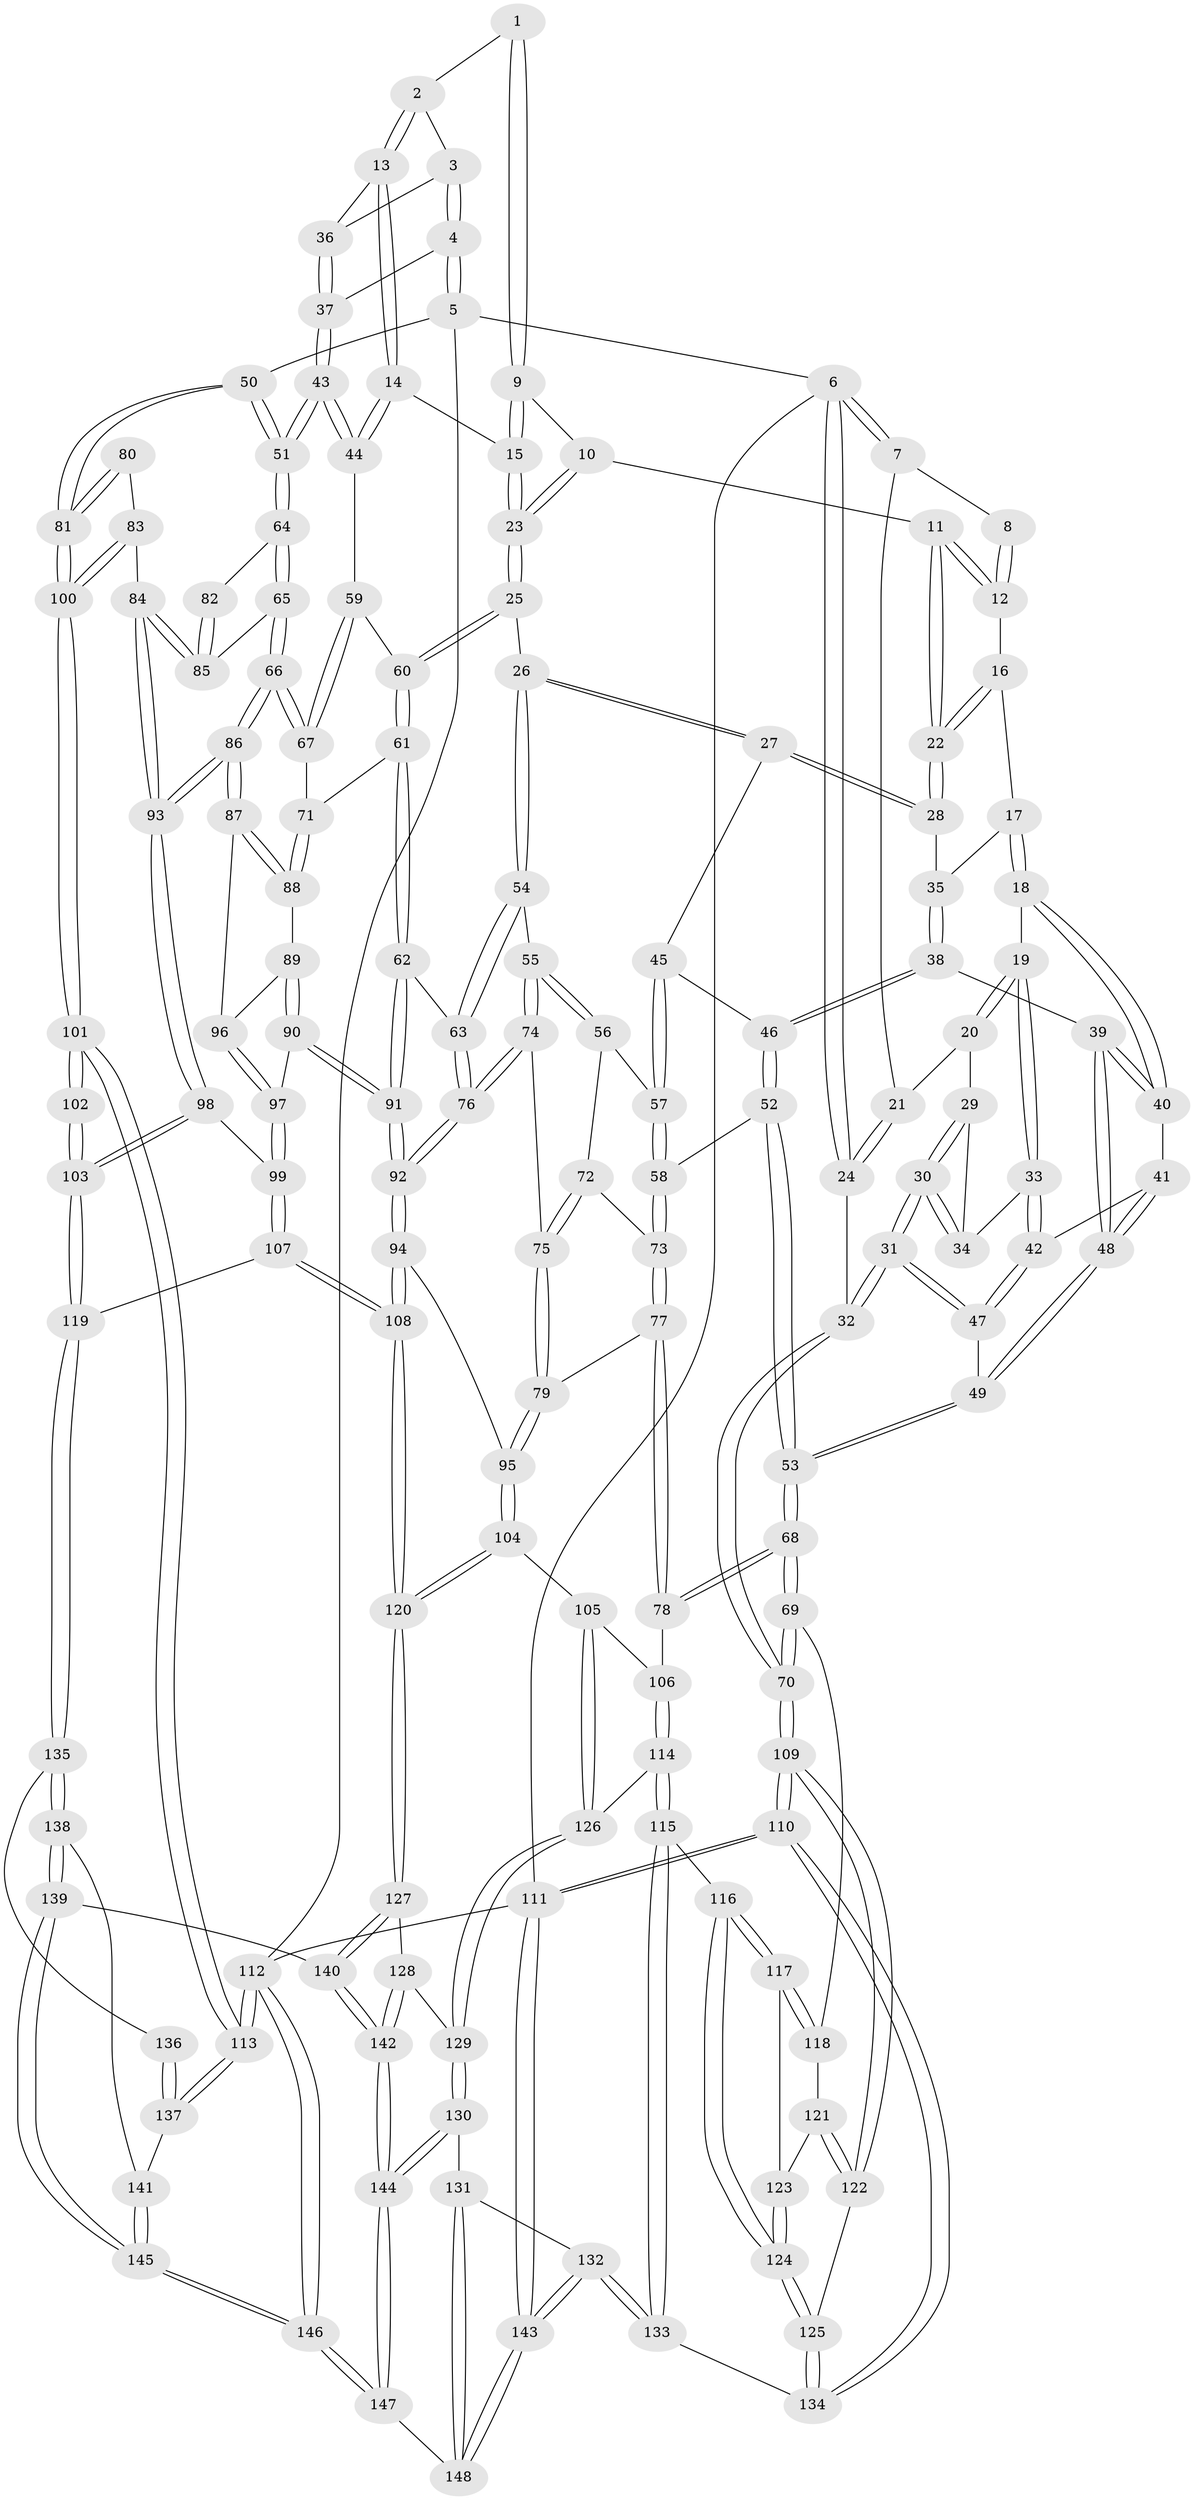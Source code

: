 // Generated by graph-tools (version 1.1) at 2025/03/03/09/25 03:03:26]
// undirected, 148 vertices, 367 edges
graph export_dot {
graph [start="1"]
  node [color=gray90,style=filled];
  1 [pos="+0.5528028495231971+0"];
  2 [pos="+0.8049214464653586+0"];
  3 [pos="+1+0"];
  4 [pos="+1+0"];
  5 [pos="+1+0"];
  6 [pos="+0+0"];
  7 [pos="+0.20672736648806977+0"];
  8 [pos="+0.37855426223500743+0"];
  9 [pos="+0.5578288188276599+0"];
  10 [pos="+0.5020177252794688+0.051232125193402374"];
  11 [pos="+0.4795162128163436+0.06511955946467073"];
  12 [pos="+0.40203905258565675+0.015845351663834002"];
  13 [pos="+0.7728198315890075+0.057712948995129756"];
  14 [pos="+0.7257558723024787+0.1540955935379368"];
  15 [pos="+0.6504925199856552+0.17389094161629912"];
  16 [pos="+0.39290436028706505+0.04749966120520569"];
  17 [pos="+0.34726100457468884+0.09199854973246367"];
  18 [pos="+0.2734484983959187+0.08268119340409169"];
  19 [pos="+0.2727402672645804+0.08230102138624455"];
  20 [pos="+0.2013943782448281+0"];
  21 [pos="+0.18913259090296278+0"];
  22 [pos="+0.45230267144699304+0.11770930179156588"];
  23 [pos="+0.6307990567354996+0.1893464188299705"];
  24 [pos="+0+0.2822271919163612"];
  25 [pos="+0.6289001776360013+0.19156124990358156"];
  26 [pos="+0.6077007889578621+0.2066632616160129"];
  27 [pos="+0.4744960176973892+0.1931776756005305"];
  28 [pos="+0.45161549462756745+0.1368583415714908"];
  29 [pos="+0.1713862051474304+0.03403406496218476"];
  30 [pos="+0.07000298566502151+0.18097475678700037"];
  31 [pos="+0+0.2590362273006789"];
  32 [pos="+0+0.2960754396908835"];
  33 [pos="+0.21846110293671736+0.18682708012084265"];
  34 [pos="+0.19017318088691948+0.17752958366652058"];
  35 [pos="+0.3607137098987844+0.11072790179626288"];
  36 [pos="+0.9255264780600472+0.08887344749843733"];
  37 [pos="+0.9419842546050259+0.16921661455593281"];
  38 [pos="+0.35742463818453285+0.22272868097787005"];
  39 [pos="+0.3394617457763135+0.21932489902610014"];
  40 [pos="+0.326569007693514+0.21012622877365913"];
  41 [pos="+0.22593448525571938+0.19637975210243672"];
  42 [pos="+0.22079682682578455+0.19134396522981548"];
  43 [pos="+0.9528508778194684+0.23710436236852436"];
  44 [pos="+0.8312568216251062+0.22852736577753585"];
  45 [pos="+0.4314331738038158+0.22203859036224738"];
  46 [pos="+0.36457324411168235+0.22687746844008766"];
  47 [pos="+0.15720099534916443+0.26714188069889877"];
  48 [pos="+0.2405923720877696+0.2976725878302924"];
  49 [pos="+0.23739592527267614+0.3063073083962476"];
  50 [pos="+1+0.26366606662776065"];
  51 [pos="+0.9623603412886212+0.24268291745343581"];
  52 [pos="+0.3398602255743738+0.3602736112125255"];
  53 [pos="+0.25238671987552846+0.38664722021471676"];
  54 [pos="+0.576250879114497+0.3330530889028949"];
  55 [pos="+0.5542939378992694+0.346965985938779"];
  56 [pos="+0.47344180838470573+0.34428267852400635"];
  57 [pos="+0.4454017040267085+0.32641860271948114"];
  58 [pos="+0.35663235227754647+0.3659301340560965"];
  59 [pos="+0.8010377205801282+0.30886293907827467"];
  60 [pos="+0.7201194273788859+0.3394658331759725"];
  61 [pos="+0.7085368275467424+0.40099041655533224"];
  62 [pos="+0.708043477325483+0.4011460994658033"];
  63 [pos="+0.6273092723196562+0.388694576304222"];
  64 [pos="+0.9083375831193987+0.38235885542301007"];
  65 [pos="+0.8880297598636167+0.39551099487068025"];
  66 [pos="+0.8411342234814199+0.42143764889445373"];
  67 [pos="+0.8136135922119752+0.39827861363584344"];
  68 [pos="+0.17979105807799892+0.4914120962977249"];
  69 [pos="+0.08191783813787075+0.5076667229154829"];
  70 [pos="+0+0.4860010472317663"];
  71 [pos="+0.7147207568035758+0.40335190612181854"];
  72 [pos="+0.4510324585818151+0.3993100167067482"];
  73 [pos="+0.37841267000748047+0.3926719576011047"];
  74 [pos="+0.5198216930649666+0.4357325088687065"];
  75 [pos="+0.4718868172859302+0.4536846173185109"];
  76 [pos="+0.6013512087220563+0.5191844303575051"];
  77 [pos="+0.41288995207683826+0.5058217584347329"];
  78 [pos="+0.24578178447184296+0.5287227056365078"];
  79 [pos="+0.42606910856833446+0.5101881483609544"];
  80 [pos="+0.9421600044788543+0.41069618997251134"];
  81 [pos="+1+0.5038625213140377"];
  82 [pos="+0.9308514084383371+0.4032290331430861"];
  83 [pos="+0.9569784436093296+0.5057308835499746"];
  84 [pos="+0.9333949881072394+0.5020552392206433"];
  85 [pos="+0.9286687118826112+0.472110651136567"];
  86 [pos="+0.8379120882971679+0.4849298753831032"];
  87 [pos="+0.8286417641388002+0.48476272953617494"];
  88 [pos="+0.7477801695968115+0.4709207818957609"];
  89 [pos="+0.7196902399712126+0.5067903604716338"];
  90 [pos="+0.6876242297872455+0.5355810221841085"];
  91 [pos="+0.6623854285010263+0.5369348138766583"];
  92 [pos="+0.6124323064525774+0.5588978124662779"];
  93 [pos="+0.8484085878345363+0.5082204791476258"];
  94 [pos="+0.6033980428893412+0.5763393998831853"];
  95 [pos="+0.47182812774218585+0.5799203365130766"];
  96 [pos="+0.7708654538595872+0.5066294191142499"];
  97 [pos="+0.7265857718294135+0.5503441310182016"];
  98 [pos="+0.8353567949889055+0.5728726892487039"];
  99 [pos="+0.8113803397635622+0.5944949780259272"];
  100 [pos="+1+0.6071996239896829"];
  101 [pos="+1+0.6078468306420803"];
  102 [pos="+1+0.6599356575722073"];
  103 [pos="+1+0.6595753653951386"];
  104 [pos="+0.4364414288777332+0.6439617127818629"];
  105 [pos="+0.43376303973444147+0.6465469045485406"];
  106 [pos="+0.2610827770095202+0.5566353798915988"];
  107 [pos="+0.7754487069793012+0.7036961574298399"];
  108 [pos="+0.6543508976332336+0.7258354212795916"];
  109 [pos="+0+1"];
  110 [pos="+0+1"];
  111 [pos="+0+1"];
  112 [pos="+1+1"];
  113 [pos="+1+0.9728454230149547"];
  114 [pos="+0.3024127391534075+0.7057443436822317"];
  115 [pos="+0.28419547049239696+0.7240004424641661"];
  116 [pos="+0.2701787092906399+0.7260327471237963"];
  117 [pos="+0.22811334103283576+0.6970640412356836"];
  118 [pos="+0.10384574405264224+0.5513503911043317"];
  119 [pos="+0.8134574373687714+0.7290501575203556"];
  120 [pos="+0.6288502995267298+0.7663446807945421"];
  121 [pos="+0.15110342746742086+0.6793945297329296"];
  122 [pos="+0.13318555713517996+0.772777932494533"];
  123 [pos="+0.17078160282642166+0.6978556298514107"];
  124 [pos="+0.20544325959729107+0.7594149859992986"];
  125 [pos="+0.19835338264898353+0.7672882081439824"];
  126 [pos="+0.39990999145362127+0.7086225957414685"];
  127 [pos="+0.6234763493546706+0.7795973729565293"];
  128 [pos="+0.5380522262027952+0.8151880353578111"];
  129 [pos="+0.45305950777291+0.8191470144592562"];
  130 [pos="+0.41363960975372616+0.863997915799915"];
  131 [pos="+0.34076209692789416+0.8840170762601431"];
  132 [pos="+0.3297224785439558+0.8843126290624891"];
  133 [pos="+0.3029802538863549+0.8532006330123548"];
  134 [pos="+0.21518133338671358+0.8356331552415232"];
  135 [pos="+0.8368005082993226+0.7836500285859357"];
  136 [pos="+0.9766766103795045+0.7530197377037471"];
  137 [pos="+0.9150242738451102+0.8682803457534833"];
  138 [pos="+0.8504375410070633+0.8295989804937721"];
  139 [pos="+0.6990512879219966+0.8999207163213355"];
  140 [pos="+0.6839375227332881+0.8911539223894314"];
  141 [pos="+0.8978540601012082+0.8733064233861734"];
  142 [pos="+0.546337892495138+1"];
  143 [pos="+0+1"];
  144 [pos="+0.5166608357861192+1"];
  145 [pos="+0.836746585754952+1"];
  146 [pos="+0.8695063600539886+1"];
  147 [pos="+0.5077550879375943+1"];
  148 [pos="+0.44944973532809+1"];
  1 -- 2;
  1 -- 9;
  1 -- 9;
  2 -- 3;
  2 -- 13;
  2 -- 13;
  3 -- 4;
  3 -- 4;
  3 -- 36;
  4 -- 5;
  4 -- 5;
  4 -- 37;
  5 -- 6;
  5 -- 50;
  5 -- 112;
  6 -- 7;
  6 -- 7;
  6 -- 24;
  6 -- 24;
  6 -- 111;
  7 -- 8;
  7 -- 21;
  8 -- 12;
  8 -- 12;
  9 -- 10;
  9 -- 15;
  9 -- 15;
  10 -- 11;
  10 -- 23;
  10 -- 23;
  11 -- 12;
  11 -- 12;
  11 -- 22;
  11 -- 22;
  12 -- 16;
  13 -- 14;
  13 -- 14;
  13 -- 36;
  14 -- 15;
  14 -- 44;
  14 -- 44;
  15 -- 23;
  15 -- 23;
  16 -- 17;
  16 -- 22;
  16 -- 22;
  17 -- 18;
  17 -- 18;
  17 -- 35;
  18 -- 19;
  18 -- 40;
  18 -- 40;
  19 -- 20;
  19 -- 20;
  19 -- 33;
  19 -- 33;
  20 -- 21;
  20 -- 29;
  21 -- 24;
  21 -- 24;
  22 -- 28;
  22 -- 28;
  23 -- 25;
  23 -- 25;
  24 -- 32;
  25 -- 26;
  25 -- 60;
  25 -- 60;
  26 -- 27;
  26 -- 27;
  26 -- 54;
  26 -- 54;
  27 -- 28;
  27 -- 28;
  27 -- 45;
  28 -- 35;
  29 -- 30;
  29 -- 30;
  29 -- 34;
  30 -- 31;
  30 -- 31;
  30 -- 34;
  30 -- 34;
  31 -- 32;
  31 -- 32;
  31 -- 47;
  31 -- 47;
  32 -- 70;
  32 -- 70;
  33 -- 34;
  33 -- 42;
  33 -- 42;
  35 -- 38;
  35 -- 38;
  36 -- 37;
  36 -- 37;
  37 -- 43;
  37 -- 43;
  38 -- 39;
  38 -- 46;
  38 -- 46;
  39 -- 40;
  39 -- 40;
  39 -- 48;
  39 -- 48;
  40 -- 41;
  41 -- 42;
  41 -- 48;
  41 -- 48;
  42 -- 47;
  42 -- 47;
  43 -- 44;
  43 -- 44;
  43 -- 51;
  43 -- 51;
  44 -- 59;
  45 -- 46;
  45 -- 57;
  45 -- 57;
  46 -- 52;
  46 -- 52;
  47 -- 49;
  48 -- 49;
  48 -- 49;
  49 -- 53;
  49 -- 53;
  50 -- 51;
  50 -- 51;
  50 -- 81;
  50 -- 81;
  51 -- 64;
  51 -- 64;
  52 -- 53;
  52 -- 53;
  52 -- 58;
  53 -- 68;
  53 -- 68;
  54 -- 55;
  54 -- 63;
  54 -- 63;
  55 -- 56;
  55 -- 56;
  55 -- 74;
  55 -- 74;
  56 -- 57;
  56 -- 72;
  57 -- 58;
  57 -- 58;
  58 -- 73;
  58 -- 73;
  59 -- 60;
  59 -- 67;
  59 -- 67;
  60 -- 61;
  60 -- 61;
  61 -- 62;
  61 -- 62;
  61 -- 71;
  62 -- 63;
  62 -- 91;
  62 -- 91;
  63 -- 76;
  63 -- 76;
  64 -- 65;
  64 -- 65;
  64 -- 82;
  65 -- 66;
  65 -- 66;
  65 -- 85;
  66 -- 67;
  66 -- 67;
  66 -- 86;
  66 -- 86;
  67 -- 71;
  68 -- 69;
  68 -- 69;
  68 -- 78;
  68 -- 78;
  69 -- 70;
  69 -- 70;
  69 -- 118;
  70 -- 109;
  70 -- 109;
  71 -- 88;
  71 -- 88;
  72 -- 73;
  72 -- 75;
  72 -- 75;
  73 -- 77;
  73 -- 77;
  74 -- 75;
  74 -- 76;
  74 -- 76;
  75 -- 79;
  75 -- 79;
  76 -- 92;
  76 -- 92;
  77 -- 78;
  77 -- 78;
  77 -- 79;
  78 -- 106;
  79 -- 95;
  79 -- 95;
  80 -- 81;
  80 -- 81;
  80 -- 83;
  81 -- 100;
  81 -- 100;
  82 -- 85;
  82 -- 85;
  83 -- 84;
  83 -- 100;
  83 -- 100;
  84 -- 85;
  84 -- 85;
  84 -- 93;
  84 -- 93;
  86 -- 87;
  86 -- 87;
  86 -- 93;
  86 -- 93;
  87 -- 88;
  87 -- 88;
  87 -- 96;
  88 -- 89;
  89 -- 90;
  89 -- 90;
  89 -- 96;
  90 -- 91;
  90 -- 91;
  90 -- 97;
  91 -- 92;
  91 -- 92;
  92 -- 94;
  92 -- 94;
  93 -- 98;
  93 -- 98;
  94 -- 95;
  94 -- 108;
  94 -- 108;
  95 -- 104;
  95 -- 104;
  96 -- 97;
  96 -- 97;
  97 -- 99;
  97 -- 99;
  98 -- 99;
  98 -- 103;
  98 -- 103;
  99 -- 107;
  99 -- 107;
  100 -- 101;
  100 -- 101;
  101 -- 102;
  101 -- 102;
  101 -- 113;
  101 -- 113;
  102 -- 103;
  102 -- 103;
  103 -- 119;
  103 -- 119;
  104 -- 105;
  104 -- 120;
  104 -- 120;
  105 -- 106;
  105 -- 126;
  105 -- 126;
  106 -- 114;
  106 -- 114;
  107 -- 108;
  107 -- 108;
  107 -- 119;
  108 -- 120;
  108 -- 120;
  109 -- 110;
  109 -- 110;
  109 -- 122;
  109 -- 122;
  110 -- 111;
  110 -- 111;
  110 -- 134;
  110 -- 134;
  111 -- 143;
  111 -- 143;
  111 -- 112;
  112 -- 113;
  112 -- 113;
  112 -- 146;
  112 -- 146;
  113 -- 137;
  113 -- 137;
  114 -- 115;
  114 -- 115;
  114 -- 126;
  115 -- 116;
  115 -- 133;
  115 -- 133;
  116 -- 117;
  116 -- 117;
  116 -- 124;
  116 -- 124;
  117 -- 118;
  117 -- 118;
  117 -- 123;
  118 -- 121;
  119 -- 135;
  119 -- 135;
  120 -- 127;
  120 -- 127;
  121 -- 122;
  121 -- 122;
  121 -- 123;
  122 -- 125;
  123 -- 124;
  123 -- 124;
  124 -- 125;
  124 -- 125;
  125 -- 134;
  125 -- 134;
  126 -- 129;
  126 -- 129;
  127 -- 128;
  127 -- 140;
  127 -- 140;
  128 -- 129;
  128 -- 142;
  128 -- 142;
  129 -- 130;
  129 -- 130;
  130 -- 131;
  130 -- 144;
  130 -- 144;
  131 -- 132;
  131 -- 148;
  131 -- 148;
  132 -- 133;
  132 -- 133;
  132 -- 143;
  132 -- 143;
  133 -- 134;
  135 -- 136;
  135 -- 138;
  135 -- 138;
  136 -- 137;
  136 -- 137;
  137 -- 141;
  138 -- 139;
  138 -- 139;
  138 -- 141;
  139 -- 140;
  139 -- 145;
  139 -- 145;
  140 -- 142;
  140 -- 142;
  141 -- 145;
  141 -- 145;
  142 -- 144;
  142 -- 144;
  143 -- 148;
  143 -- 148;
  144 -- 147;
  144 -- 147;
  145 -- 146;
  145 -- 146;
  146 -- 147;
  146 -- 147;
  147 -- 148;
}
